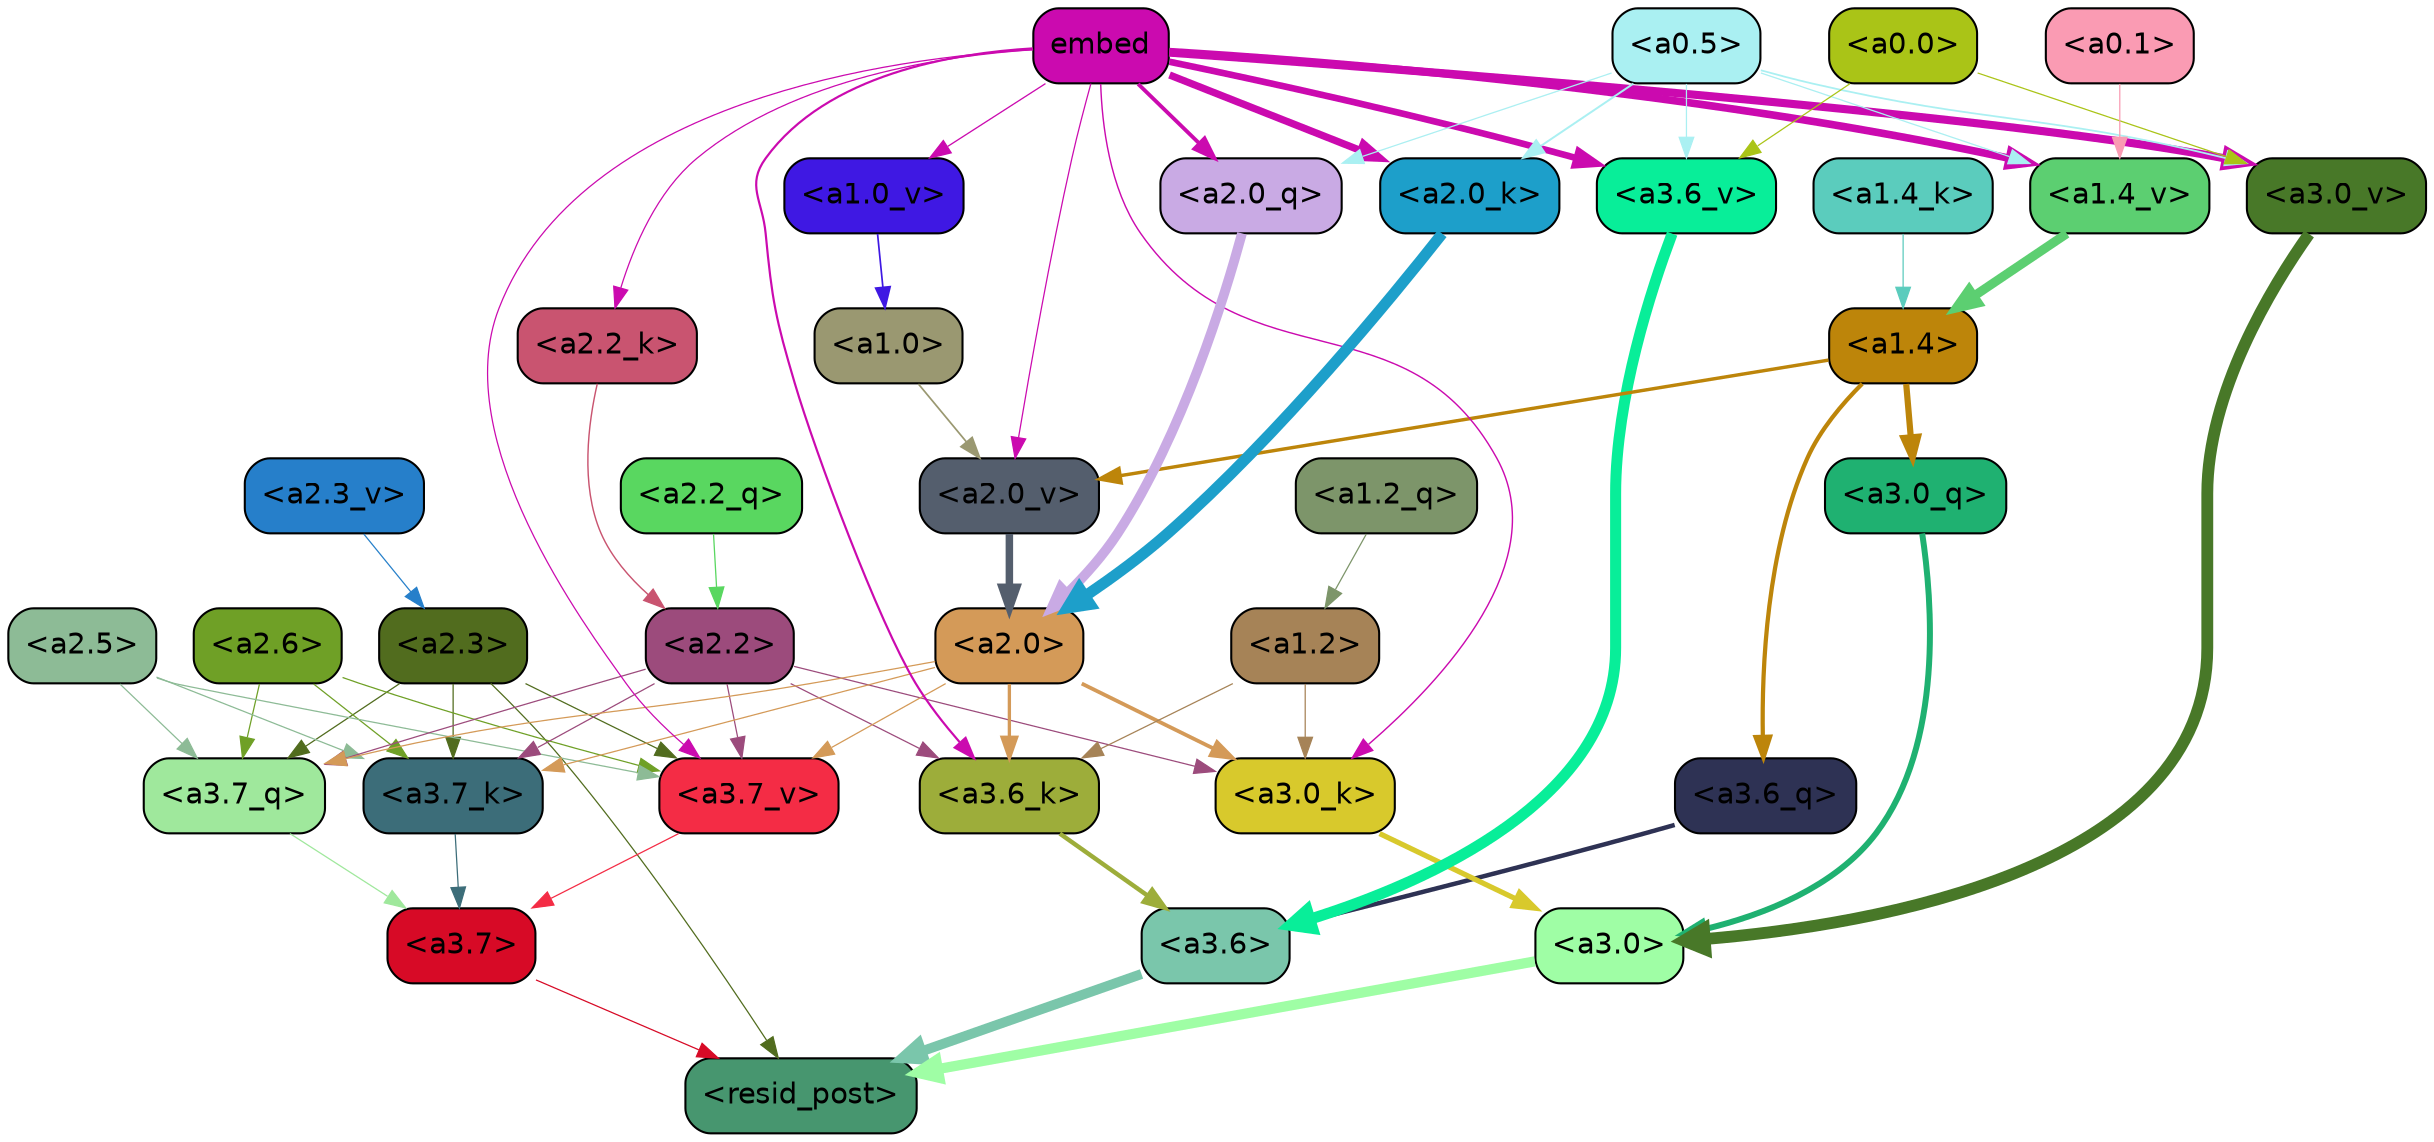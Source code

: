 strict digraph "" {
	graph [bgcolor=transparent,
		layout=dot,
		overlap=false,
		splines=true
	];
	"<a3.7>"	[color=black,
		fillcolor="#d70a26",
		fontname=Helvetica,
		shape=box,
		style="filled, rounded"];
	"<resid_post>"	[color=black,
		fillcolor="#47966f",
		fontname=Helvetica,
		shape=box,
		style="filled, rounded"];
	"<a3.7>" -> "<resid_post>"	[color="#d70a26",
		penwidth=0.6];
	"<a3.6>"	[color=black,
		fillcolor="#7ac6ab",
		fontname=Helvetica,
		shape=box,
		style="filled, rounded"];
	"<a3.6>" -> "<resid_post>"	[color="#7ac6ab",
		penwidth=4.751592040061951];
	"<a3.0>"	[color=black,
		fillcolor="#9ffea5",
		fontname=Helvetica,
		shape=box,
		style="filled, rounded"];
	"<a3.0>" -> "<resid_post>"	[color="#9ffea5",
		penwidth=4.904066681861877];
	"<a2.3>"	[color=black,
		fillcolor="#516c1e",
		fontname=Helvetica,
		shape=box,
		style="filled, rounded"];
	"<a2.3>" -> "<resid_post>"	[color="#516c1e",
		penwidth=0.6];
	"<a3.7_q>"	[color=black,
		fillcolor="#9fe89c",
		fontname=Helvetica,
		shape=box,
		style="filled, rounded"];
	"<a2.3>" -> "<a3.7_q>"	[color="#516c1e",
		penwidth=0.6];
	"<a3.7_k>"	[color=black,
		fillcolor="#3c6d79",
		fontname=Helvetica,
		shape=box,
		style="filled, rounded"];
	"<a2.3>" -> "<a3.7_k>"	[color="#516c1e",
		penwidth=0.6];
	"<a3.7_v>"	[color=black,
		fillcolor="#f42c45",
		fontname=Helvetica,
		shape=box,
		style="filled, rounded"];
	"<a2.3>" -> "<a3.7_v>"	[color="#516c1e",
		penwidth=0.6];
	"<a3.7_q>" -> "<a3.7>"	[color="#9fe89c",
		penwidth=0.6];
	"<a3.6_q>"	[color=black,
		fillcolor="#2e3254",
		fontname=Helvetica,
		shape=box,
		style="filled, rounded"];
	"<a3.6_q>" -> "<a3.6>"	[color="#2e3254",
		penwidth=2.160832464694977];
	"<a3.0_q>"	[color=black,
		fillcolor="#1fb171",
		fontname=Helvetica,
		shape=box,
		style="filled, rounded"];
	"<a3.0_q>" -> "<a3.0>"	[color="#1fb171",
		penwidth=2.870753765106201];
	"<a3.7_k>" -> "<a3.7>"	[color="#3c6d79",
		penwidth=0.6];
	"<a3.6_k>"	[color=black,
		fillcolor="#9dad3a",
		fontname=Helvetica,
		shape=box,
		style="filled, rounded"];
	"<a3.6_k>" -> "<a3.6>"	[color="#9dad3a",
		penwidth=2.13908451795578];
	"<a3.0_k>"	[color=black,
		fillcolor="#d8c92c",
		fontname=Helvetica,
		shape=box,
		style="filled, rounded"];
	"<a3.0_k>" -> "<a3.0>"	[color="#d8c92c",
		penwidth=2.520303964614868];
	"<a3.7_v>" -> "<a3.7>"	[color="#f42c45",
		penwidth=0.6];
	"<a3.6_v>"	[color=black,
		fillcolor="#08ee99",
		fontname=Helvetica,
		shape=box,
		style="filled, rounded"];
	"<a3.6_v>" -> "<a3.6>"	[color="#08ee99",
		penwidth=5.297133803367615];
	"<a3.0_v>"	[color=black,
		fillcolor="#487828",
		fontname=Helvetica,
		shape=box,
		style="filled, rounded"];
	"<a3.0_v>" -> "<a3.0>"	[color="#487828",
		penwidth=5.680712580680847];
	"<a2.6>"	[color=black,
		fillcolor="#6fa026",
		fontname=Helvetica,
		shape=box,
		style="filled, rounded"];
	"<a2.6>" -> "<a3.7_q>"	[color="#6fa026",
		penwidth=0.6];
	"<a2.6>" -> "<a3.7_k>"	[color="#6fa026",
		penwidth=0.6];
	"<a2.6>" -> "<a3.7_v>"	[color="#6fa026",
		penwidth=0.6];
	"<a2.5>"	[color=black,
		fillcolor="#8dbb96",
		fontname=Helvetica,
		shape=box,
		style="filled, rounded"];
	"<a2.5>" -> "<a3.7_q>"	[color="#8dbb96",
		penwidth=0.6];
	"<a2.5>" -> "<a3.7_k>"	[color="#8dbb96",
		penwidth=0.6];
	"<a2.5>" -> "<a3.7_v>"	[color="#8dbb96",
		penwidth=0.6];
	"<a2.2>"	[color=black,
		fillcolor="#9c4b7c",
		fontname=Helvetica,
		shape=box,
		style="filled, rounded"];
	"<a2.2>" -> "<a3.7_q>"	[color="#9c4b7c",
		penwidth=0.6];
	"<a2.2>" -> "<a3.7_k>"	[color="#9c4b7c",
		penwidth=0.6];
	"<a2.2>" -> "<a3.6_k>"	[color="#9c4b7c",
		penwidth=0.6];
	"<a2.2>" -> "<a3.0_k>"	[color="#9c4b7c",
		penwidth=0.6];
	"<a2.2>" -> "<a3.7_v>"	[color="#9c4b7c",
		penwidth=0.6];
	"<a2.0>"	[color=black,
		fillcolor="#d49a58",
		fontname=Helvetica,
		shape=box,
		style="filled, rounded"];
	"<a2.0>" -> "<a3.7_q>"	[color="#d49a58",
		penwidth=0.6];
	"<a2.0>" -> "<a3.7_k>"	[color="#d49a58",
		penwidth=0.6];
	"<a2.0>" -> "<a3.6_k>"	[color="#d49a58",
		penwidth=1.5897698998451233];
	"<a2.0>" -> "<a3.0_k>"	[color="#d49a58",
		penwidth=1.8405593037605286];
	"<a2.0>" -> "<a3.7_v>"	[color="#d49a58",
		penwidth=0.6];
	"<a1.4>"	[color=black,
		fillcolor="#bd850a",
		fontname=Helvetica,
		shape=box,
		style="filled, rounded"];
	"<a1.4>" -> "<a3.6_q>"	[color="#bd850a",
		penwidth=2.038943290710449];
	"<a1.4>" -> "<a3.0_q>"	[color="#bd850a",
		penwidth=2.9756359085440636];
	"<a2.0_v>"	[color=black,
		fillcolor="#545e6d",
		fontname=Helvetica,
		shape=box,
		style="filled, rounded"];
	"<a1.4>" -> "<a2.0_v>"	[color="#bd850a",
		penwidth=1.6503054380882531];
	"<a1.2>"	[color=black,
		fillcolor="#a68357",
		fontname=Helvetica,
		shape=box,
		style="filled, rounded"];
	"<a1.2>" -> "<a3.6_k>"	[color="#a68357",
		penwidth=0.6];
	"<a1.2>" -> "<a3.0_k>"	[color="#a68357",
		penwidth=0.6];
	embed	[color=black,
		fillcolor="#cb0aaf",
		fontname=Helvetica,
		shape=box,
		style="filled, rounded"];
	embed -> "<a3.6_k>"	[color="#cb0aaf",
		penwidth=1.046662151813507];
	embed -> "<a3.0_k>"	[color="#cb0aaf",
		penwidth=0.6800519227981567];
	embed -> "<a3.7_v>"	[color="#cb0aaf",
		penwidth=0.6];
	embed -> "<a3.6_v>"	[color="#cb0aaf",
		penwidth=3.1840110421180725];
	embed -> "<a3.0_v>"	[color="#cb0aaf",
		penwidth=3.9005755856633186];
	"<a2.0_q>"	[color=black,
		fillcolor="#c9aae4",
		fontname=Helvetica,
		shape=box,
		style="filled, rounded"];
	embed -> "<a2.0_q>"	[color="#cb0aaf",
		penwidth=1.85904461145401];
	"<a2.2_k>"	[color=black,
		fillcolor="#c95470",
		fontname=Helvetica,
		shape=box,
		style="filled, rounded"];
	embed -> "<a2.2_k>"	[color="#cb0aaf",
		penwidth=0.6];
	"<a2.0_k>"	[color=black,
		fillcolor="#1d9fca",
		fontname=Helvetica,
		shape=box,
		style="filled, rounded"];
	embed -> "<a2.0_k>"	[color="#cb0aaf",
		penwidth=3.5012558698654175];
	embed -> "<a2.0_v>"	[color="#cb0aaf",
		penwidth=0.6];
	"<a1.4_v>"	[color=black,
		fillcolor="#5ccf71",
		fontname=Helvetica,
		shape=box,
		style="filled, rounded"];
	embed -> "<a1.4_v>"	[color="#cb0aaf",
		penwidth=3.6756038665771484];
	"<a1.0_v>"	[color=black,
		fillcolor="#3f18e3",
		fontname=Helvetica,
		shape=box,
		style="filled, rounded"];
	embed -> "<a1.0_v>"	[color="#cb0aaf",
		penwidth=0.6254805326461792];
	"<a0.5>"	[color=black,
		fillcolor="#aaf0f2",
		fontname=Helvetica,
		shape=box,
		style="filled, rounded"];
	"<a0.5>" -> "<a3.6_v>"	[color="#aaf0f2",
		penwidth=0.6];
	"<a0.5>" -> "<a3.0_v>"	[color="#aaf0f2",
		penwidth=0.8493617177009583];
	"<a0.5>" -> "<a2.0_q>"	[color="#aaf0f2",
		penwidth=0.6];
	"<a0.5>" -> "<a2.0_k>"	[color="#aaf0f2",
		penwidth=0.9490888118743896];
	"<a0.5>" -> "<a1.4_v>"	[color="#aaf0f2",
		penwidth=0.6066105961799622];
	"<a0.0>"	[color=black,
		fillcolor="#aac417",
		fontname=Helvetica,
		shape=box,
		style="filled, rounded"];
	"<a0.0>" -> "<a3.6_v>"	[color="#aac417",
		penwidth=0.6];
	"<a0.0>" -> "<a3.0_v>"	[color="#aac417",
		penwidth=0.6];
	"<a2.2_q>"	[color=black,
		fillcolor="#59d760",
		fontname=Helvetica,
		shape=box,
		style="filled, rounded"];
	"<a2.2_q>" -> "<a2.2>"	[color="#59d760",
		penwidth=0.6160273104906082];
	"<a2.0_q>" -> "<a2.0>"	[color="#c9aae4",
		penwidth=4.690633252263069];
	"<a2.2_k>" -> "<a2.2>"	[color="#c95470",
		penwidth=0.6862771511077881];
	"<a2.0_k>" -> "<a2.0>"	[color="#1d9fca",
		penwidth=5.3401959836483];
	"<a2.3_v>"	[color=black,
		fillcolor="#267fca",
		fontname=Helvetica,
		shape=box,
		style="filled, rounded"];
	"<a2.3_v>" -> "<a2.3>"	[color="#267fca",
		penwidth=0.6];
	"<a2.0_v>" -> "<a2.0>"	[color="#545e6d",
		penwidth=3.5938978791236877];
	"<a1.0>"	[color=black,
		fillcolor="#9a9871",
		fontname=Helvetica,
		shape=box,
		style="filled, rounded"];
	"<a1.0>" -> "<a2.0_v>"	[color="#9a9871",
		penwidth=0.8279995210468769];
	"<a1.2_q>"	[color=black,
		fillcolor="#7d956a",
		fontname=Helvetica,
		shape=box,
		style="filled, rounded"];
	"<a1.2_q>" -> "<a1.2>"	[color="#7d956a",
		penwidth=0.6];
	"<a1.4_k>"	[color=black,
		fillcolor="#5bccbd",
		fontname=Helvetica,
		shape=box,
		style="filled, rounded"];
	"<a1.4_k>" -> "<a1.4>"	[color="#5bccbd",
		penwidth=0.6];
	"<a1.4_v>" -> "<a1.4>"	[color="#5ccf71",
		penwidth=4.380064785480499];
	"<a1.0_v>" -> "<a1.0>"	[color="#3f18e3",
		penwidth=0.8271287679672241];
	"<a0.1>"	[color=black,
		fillcolor="#fa9bb3",
		fontname=Helvetica,
		shape=box,
		style="filled, rounded"];
	"<a0.1>" -> "<a1.4_v>"	[color="#fa9bb3",
		penwidth=0.6];
}
